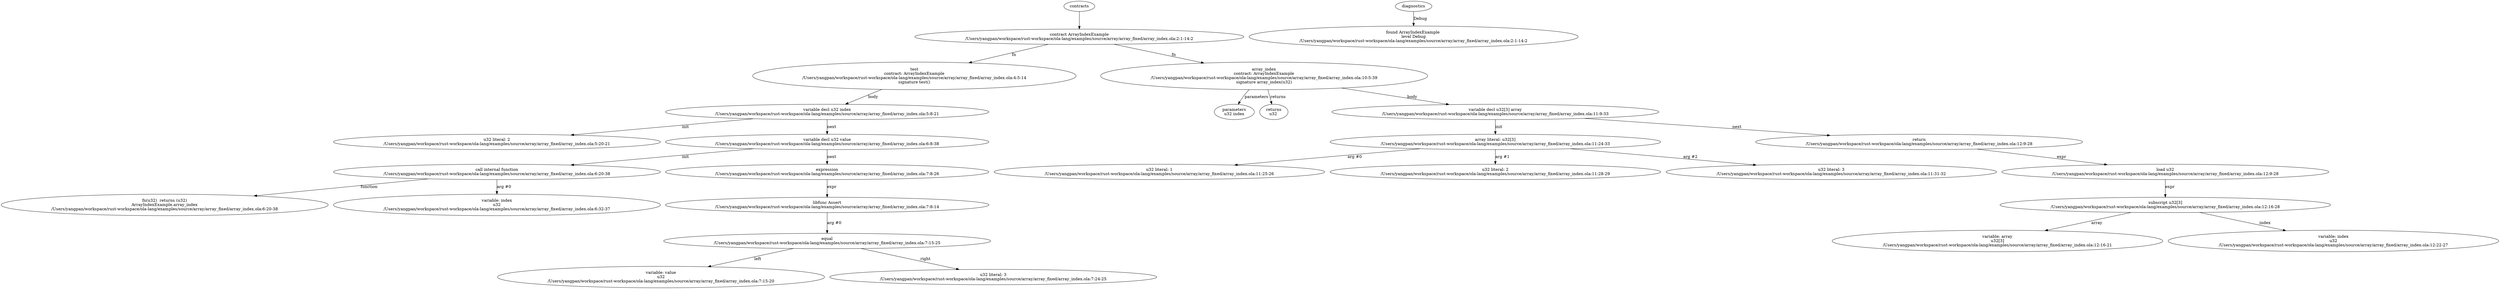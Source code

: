 strict digraph "/Users/yangpan/workspace/rust-workspace/ola-lang/examples/source/array/array_fixed/array_index.ola" {
	contract [label="contract ArrayIndexExample\n/Users/yangpan/workspace/rust-workspace/ola-lang/examples/source/array/array_fixed/array_index.ola:2:1-14:2"]
	test [label="test\ncontract: ArrayIndexExample\n/Users/yangpan/workspace/rust-workspace/ola-lang/examples/source/array/array_fixed/array_index.ola:4:5-14\nsignature test()"]
	var_decl [label="variable decl u32 index\n/Users/yangpan/workspace/rust-workspace/ola-lang/examples/source/array/array_fixed/array_index.ola:5:8-21"]
	number_literal [label="u32 literal: 2\n/Users/yangpan/workspace/rust-workspace/ola-lang/examples/source/array/array_fixed/array_index.ola:5:20-21"]
	var_decl_5 [label="variable decl u32 value\n/Users/yangpan/workspace/rust-workspace/ola-lang/examples/source/array/array_fixed/array_index.ola:6:8-38"]
	call_internal_function [label="call internal function\n/Users/yangpan/workspace/rust-workspace/ola-lang/examples/source/array/array_fixed/array_index.ola:6:20-38"]
	internal_function [label="fn(u32)  returns (u32)\nArrayIndexExample.array_index\n/Users/yangpan/workspace/rust-workspace/ola-lang/examples/source/array/array_fixed/array_index.ola:6:20-38"]
	variable [label="variable: index\nu32\n/Users/yangpan/workspace/rust-workspace/ola-lang/examples/source/array/array_fixed/array_index.ola:6:32-37"]
	expr [label="expression\n/Users/yangpan/workspace/rust-workspace/ola-lang/examples/source/array/array_fixed/array_index.ola:7:8-26"]
	libfunc [label="libfunc Assert\n/Users/yangpan/workspace/rust-workspace/ola-lang/examples/source/array/array_fixed/array_index.ola:7:8-14"]
	equal [label="equal\n/Users/yangpan/workspace/rust-workspace/ola-lang/examples/source/array/array_fixed/array_index.ola:7:15-25"]
	variable_12 [label="variable: value\nu32\n/Users/yangpan/workspace/rust-workspace/ola-lang/examples/source/array/array_fixed/array_index.ola:7:15-20"]
	number_literal_13 [label="u32 literal: 3\n/Users/yangpan/workspace/rust-workspace/ola-lang/examples/source/array/array_fixed/array_index.ola:7:24-25"]
	array_index [label="array_index\ncontract: ArrayIndexExample\n/Users/yangpan/workspace/rust-workspace/ola-lang/examples/source/array/array_fixed/array_index.ola:10:5-39\nsignature array_index(u32)"]
	parameters [label="parameters\nu32 index"]
	returns [label="returns\nu32 "]
	var_decl_17 [label="variable decl u32[3] array\n/Users/yangpan/workspace/rust-workspace/ola-lang/examples/source/array/array_fixed/array_index.ola:11:9-33"]
	array_literal [label="array literal: u32[3]\n/Users/yangpan/workspace/rust-workspace/ola-lang/examples/source/array/array_fixed/array_index.ola:11:24-33"]
	number_literal_19 [label="u32 literal: 1\n/Users/yangpan/workspace/rust-workspace/ola-lang/examples/source/array/array_fixed/array_index.ola:11:25-26"]
	number_literal_20 [label="u32 literal: 2\n/Users/yangpan/workspace/rust-workspace/ola-lang/examples/source/array/array_fixed/array_index.ola:11:28-29"]
	number_literal_21 [label="u32 literal: 3\n/Users/yangpan/workspace/rust-workspace/ola-lang/examples/source/array/array_fixed/array_index.ola:11:31-32"]
	return [label="return\n/Users/yangpan/workspace/rust-workspace/ola-lang/examples/source/array/array_fixed/array_index.ola:12:9-28"]
	load [label="load u32\n/Users/yangpan/workspace/rust-workspace/ola-lang/examples/source/array/array_fixed/array_index.ola:12:9-28"]
	subscript [label="subscript u32[3]\n/Users/yangpan/workspace/rust-workspace/ola-lang/examples/source/array/array_fixed/array_index.ola:12:16-28"]
	variable_25 [label="variable: array\nu32[3]\n/Users/yangpan/workspace/rust-workspace/ola-lang/examples/source/array/array_fixed/array_index.ola:12:16-21"]
	variable_26 [label="variable: index\nu32\n/Users/yangpan/workspace/rust-workspace/ola-lang/examples/source/array/array_fixed/array_index.ola:12:22-27"]
	diagnostic [label="found ArrayIndexExample \nlevel Debug\n/Users/yangpan/workspace/rust-workspace/ola-lang/examples/source/array/array_fixed/array_index.ola:2:1-14:2"]
	contracts -> contract
	contract -> test [label="fn"]
	test -> var_decl [label="body"]
	var_decl -> number_literal [label="init"]
	var_decl -> var_decl_5 [label="next"]
	var_decl_5 -> call_internal_function [label="init"]
	call_internal_function -> internal_function [label="function"]
	call_internal_function -> variable [label="arg #0"]
	var_decl_5 -> expr [label="next"]
	expr -> libfunc [label="expr"]
	libfunc -> equal [label="arg #0"]
	equal -> variable_12 [label="left"]
	equal -> number_literal_13 [label="right"]
	contract -> array_index [label="fn"]
	array_index -> parameters [label="parameters"]
	array_index -> returns [label="returns"]
	array_index -> var_decl_17 [label="body"]
	var_decl_17 -> array_literal [label="init"]
	array_literal -> number_literal_19 [label="arg #0"]
	array_literal -> number_literal_20 [label="arg #1"]
	array_literal -> number_literal_21 [label="arg #2"]
	var_decl_17 -> return [label="next"]
	return -> load [label="expr"]
	load -> subscript [label="expr"]
	subscript -> variable_25 [label="array"]
	subscript -> variable_26 [label="index"]
	diagnostics -> diagnostic [label="Debug"]
}
